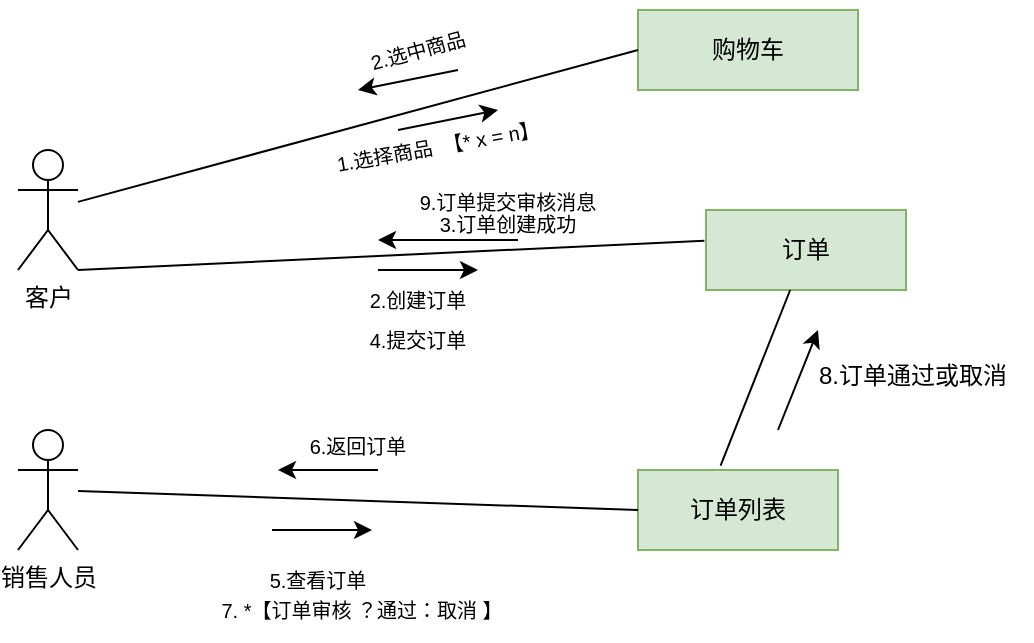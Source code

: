 <mxfile version="22.0.6" type="github">
  <diagram name="第 1 页" id="qpFbdnEYljRNQyebzG_M">
    <mxGraphModel dx="658" dy="397" grid="1" gridSize="10" guides="1" tooltips="1" connect="1" arrows="1" fold="1" page="1" pageScale="1" pageWidth="827" pageHeight="1169" math="0" shadow="0">
      <root>
        <mxCell id="0" />
        <mxCell id="1" parent="0" />
        <mxCell id="iOE9US-tibtEeHVYP8h6-1" value="客户" style="shape=umlActor;verticalLabelPosition=bottom;verticalAlign=top;html=1;outlineConnect=0;" vertex="1" parent="1">
          <mxGeometry x="70" y="280" width="30" height="60" as="geometry" />
        </mxCell>
        <mxCell id="iOE9US-tibtEeHVYP8h6-2" value="购物车" style="html=1;whiteSpace=wrap;fillColor=#d5e8d4;strokeColor=#82b366;" vertex="1" parent="1">
          <mxGeometry x="380" y="210" width="110" height="40" as="geometry" />
        </mxCell>
        <mxCell id="iOE9US-tibtEeHVYP8h6-3" value="订单" style="html=1;whiteSpace=wrap;fillColor=#d5e8d4;strokeColor=#82b366;" vertex="1" parent="1">
          <mxGeometry x="414" y="310" width="100" height="40" as="geometry" />
        </mxCell>
        <mxCell id="iOE9US-tibtEeHVYP8h6-4" value="订单列表" style="html=1;whiteSpace=wrap;fillColor=#d5e8d4;strokeColor=#82b366;" vertex="1" parent="1">
          <mxGeometry x="380" y="440" width="100" height="40" as="geometry" />
        </mxCell>
        <mxCell id="iOE9US-tibtEeHVYP8h6-5" value="销售人员" style="shape=umlActor;verticalLabelPosition=bottom;verticalAlign=top;html=1;" vertex="1" parent="1">
          <mxGeometry x="70" y="420" width="30" height="60" as="geometry" />
        </mxCell>
        <mxCell id="iOE9US-tibtEeHVYP8h6-7" value="" style="endArrow=none;html=1;rounded=0;entryX=0;entryY=0.5;entryDx=0;entryDy=0;" edge="1" parent="1" source="iOE9US-tibtEeHVYP8h6-1" target="iOE9US-tibtEeHVYP8h6-2">
          <mxGeometry width="50" height="50" relative="1" as="geometry">
            <mxPoint x="210" y="260" as="sourcePoint" />
            <mxPoint x="380" y="320" as="targetPoint" />
          </mxGeometry>
        </mxCell>
        <mxCell id="iOE9US-tibtEeHVYP8h6-8" value="" style="endArrow=classic;html=1;rounded=0;" edge="1" parent="1">
          <mxGeometry width="50" height="50" relative="1" as="geometry">
            <mxPoint x="260" y="270" as="sourcePoint" />
            <mxPoint x="310" y="260" as="targetPoint" />
          </mxGeometry>
        </mxCell>
        <mxCell id="iOE9US-tibtEeHVYP8h6-9" value="1.选择商品  【* x = n】" style="text;align=center;verticalAlign=middle;resizable=0;points=[];autosize=1;strokeColor=none;fillColor=none;fontSize=10;rotation=-10;" vertex="1" parent="1">
          <mxGeometry x="205" y="263" width="150" height="30" as="geometry" />
        </mxCell>
        <mxCell id="iOE9US-tibtEeHVYP8h6-10" value="" style="endArrow=none;html=1;rounded=0;entryX=1;entryY=1;entryDx=0;entryDy=0;exitX=-0.008;exitY=0.385;exitDx=0;exitDy=0;exitPerimeter=0;entryPerimeter=0;" edge="1" parent="1" source="iOE9US-tibtEeHVYP8h6-3" target="iOE9US-tibtEeHVYP8h6-1">
          <mxGeometry width="50" height="50" relative="1" as="geometry">
            <mxPoint x="330" y="370" as="sourcePoint" />
            <mxPoint x="380" y="320" as="targetPoint" />
          </mxGeometry>
        </mxCell>
        <mxCell id="iOE9US-tibtEeHVYP8h6-11" value="2.创建订单" style="text;align=center;verticalAlign=middle;resizable=0;points=[];autosize=1;strokeColor=none;fillColor=none;fontSize=10;rotation=0;" vertex="1" parent="1">
          <mxGeometry x="230" y="340" width="80" height="30" as="geometry" />
        </mxCell>
        <mxCell id="iOE9US-tibtEeHVYP8h6-13" value="" style="endArrow=classic;html=1;rounded=0;" edge="1" parent="1">
          <mxGeometry width="50" height="50" relative="1" as="geometry">
            <mxPoint x="290" y="240" as="sourcePoint" />
            <mxPoint x="240" y="250" as="targetPoint" />
          </mxGeometry>
        </mxCell>
        <mxCell id="iOE9US-tibtEeHVYP8h6-15" value="2.选中商品" style="text;align=center;verticalAlign=middle;resizable=0;points=[];autosize=1;strokeColor=none;fillColor=none;fontSize=10;rotation=-15;" vertex="1" parent="1">
          <mxGeometry x="230" y="215" width="80" height="30" as="geometry" />
        </mxCell>
        <mxCell id="iOE9US-tibtEeHVYP8h6-17" value="3.订单创建成功" style="text;align=center;verticalAlign=middle;resizable=0;points=[];autosize=1;strokeColor=none;fillColor=none;fontSize=10;rotation=0;" vertex="1" parent="1">
          <mxGeometry x="260" y="302" width="110" height="30" as="geometry" />
        </mxCell>
        <mxCell id="iOE9US-tibtEeHVYP8h6-18" value="4.提交订单" style="text;align=center;verticalAlign=middle;resizable=0;points=[];autosize=1;strokeColor=none;fillColor=none;fontSize=10;rotation=0;" vertex="1" parent="1">
          <mxGeometry x="230" y="360" width="80" height="30" as="geometry" />
        </mxCell>
        <mxCell id="iOE9US-tibtEeHVYP8h6-19" value="" style="endArrow=classic;html=1;rounded=0;" edge="1" parent="1">
          <mxGeometry width="50" height="50" relative="1" as="geometry">
            <mxPoint x="250" y="340" as="sourcePoint" />
            <mxPoint x="300" y="340" as="targetPoint" />
          </mxGeometry>
        </mxCell>
        <mxCell id="iOE9US-tibtEeHVYP8h6-21" value="" style="endArrow=none;html=1;rounded=0;entryX=0;entryY=0.5;entryDx=0;entryDy=0;" edge="1" parent="1" source="iOE9US-tibtEeHVYP8h6-5" target="iOE9US-tibtEeHVYP8h6-4">
          <mxGeometry width="50" height="50" relative="1" as="geometry">
            <mxPoint x="330" y="370" as="sourcePoint" />
            <mxPoint x="380" y="320" as="targetPoint" />
          </mxGeometry>
        </mxCell>
        <mxCell id="iOE9US-tibtEeHVYP8h6-23" value="" style="endArrow=classic;html=1;rounded=0;" edge="1" parent="1">
          <mxGeometry width="50" height="50" relative="1" as="geometry">
            <mxPoint x="197" y="470" as="sourcePoint" />
            <mxPoint x="247" y="470" as="targetPoint" />
          </mxGeometry>
        </mxCell>
        <mxCell id="iOE9US-tibtEeHVYP8h6-24" value="5.查看订单" style="text;align=center;verticalAlign=middle;resizable=0;points=[];autosize=1;strokeColor=none;fillColor=none;fontSize=10;rotation=0;" vertex="1" parent="1">
          <mxGeometry x="180" y="480" width="80" height="30" as="geometry" />
        </mxCell>
        <mxCell id="iOE9US-tibtEeHVYP8h6-25" value="" style="endArrow=classic;html=1;rounded=0;" edge="1" parent="1">
          <mxGeometry width="50" height="50" relative="1" as="geometry">
            <mxPoint x="320" y="325" as="sourcePoint" />
            <mxPoint x="250" y="325" as="targetPoint" />
          </mxGeometry>
        </mxCell>
        <mxCell id="iOE9US-tibtEeHVYP8h6-27" value="" style="endArrow=classic;html=1;rounded=0;" edge="1" parent="1">
          <mxGeometry width="50" height="50" relative="1" as="geometry">
            <mxPoint x="250" y="440" as="sourcePoint" />
            <mxPoint x="200" y="440" as="targetPoint" />
          </mxGeometry>
        </mxCell>
        <mxCell id="iOE9US-tibtEeHVYP8h6-28" value="6.返回订单" style="text;align=center;verticalAlign=middle;resizable=0;points=[];autosize=1;strokeColor=none;fillColor=none;fontSize=10;rotation=0;" vertex="1" parent="1">
          <mxGeometry x="200" y="413" width="80" height="30" as="geometry" />
        </mxCell>
        <mxCell id="iOE9US-tibtEeHVYP8h6-29" value="7. *【订单审核 ？通过：取消 】" style="text;align=center;verticalAlign=middle;resizable=0;points=[];autosize=1;strokeColor=none;fillColor=none;fontSize=10;rotation=0;" vertex="1" parent="1">
          <mxGeometry x="147" y="495" width="190" height="30" as="geometry" />
        </mxCell>
        <mxCell id="iOE9US-tibtEeHVYP8h6-30" value="" style="endArrow=none;html=1;rounded=0;exitX=0.413;exitY=-0.054;exitDx=0;exitDy=0;exitPerimeter=0;" edge="1" parent="1" source="iOE9US-tibtEeHVYP8h6-4" target="iOE9US-tibtEeHVYP8h6-3">
          <mxGeometry width="50" height="50" relative="1" as="geometry">
            <mxPoint x="330" y="370" as="sourcePoint" />
            <mxPoint x="380" y="320" as="targetPoint" />
          </mxGeometry>
        </mxCell>
        <mxCell id="iOE9US-tibtEeHVYP8h6-31" value="" style="endArrow=classic;html=1;rounded=0;" edge="1" parent="1">
          <mxGeometry width="50" height="50" relative="1" as="geometry">
            <mxPoint x="450" y="420" as="sourcePoint" />
            <mxPoint x="470" y="370" as="targetPoint" />
          </mxGeometry>
        </mxCell>
        <mxCell id="iOE9US-tibtEeHVYP8h6-32" value="8.订单通过或取消" style="text;html=1;align=center;verticalAlign=middle;resizable=0;points=[];autosize=1;strokeColor=none;fillColor=none;" vertex="1" parent="1">
          <mxGeometry x="457" y="378" width="120" height="30" as="geometry" />
        </mxCell>
        <mxCell id="iOE9US-tibtEeHVYP8h6-33" value="9.订单提交审核消息" style="text;align=center;verticalAlign=middle;resizable=0;points=[];autosize=1;strokeColor=none;fillColor=none;fontSize=10;rotation=0;" vertex="1" parent="1">
          <mxGeometry x="250" y="291" width="130" height="30" as="geometry" />
        </mxCell>
      </root>
    </mxGraphModel>
  </diagram>
</mxfile>
